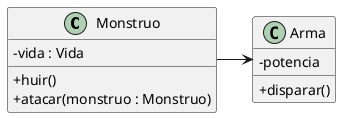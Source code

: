 @startuml
skinparam classAttributeIconSize 0

class Monstruo {
        - vida : Vida

        + huir()
        + atacar(monstruo : Monstruo)
}
class Arma {
        - potencia
        
        + disparar()
}


Monstruo -> Arma

@enduml
